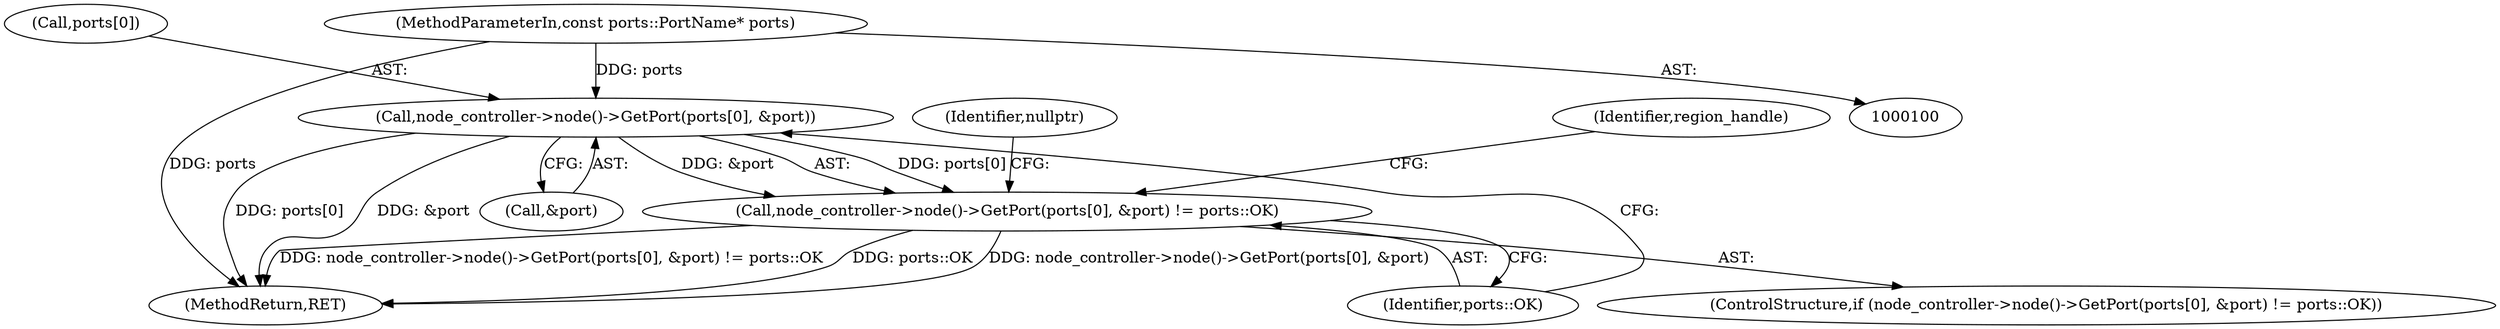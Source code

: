 digraph "0_Chrome_66e24a8793615bd9d5c238b1745b093090e1f72d@array" {
"1000166" [label="(Call,node_controller->node()->GetPort(ports[0], &port))"];
"1000103" [label="(MethodParameterIn,const ports::PortName* ports)"];
"1000165" [label="(Call,node_controller->node()->GetPort(ports[0], &port) != ports::OK)"];
"1000166" [label="(Call,node_controller->node()->GetPort(ports[0], &port))"];
"1000177" [label="(Identifier,region_handle)"];
"1000103" [label="(MethodParameterIn,const ports::PortName* ports)"];
"1000165" [label="(Call,node_controller->node()->GetPort(ports[0], &port) != ports::OK)"];
"1000164" [label="(ControlStructure,if (node_controller->node()->GetPort(ports[0], &port) != ports::OK))"];
"1000174" [label="(Identifier,nullptr)"];
"1000170" [label="(Call,&port)"];
"1000266" [label="(MethodReturn,RET)"];
"1000167" [label="(Call,ports[0])"];
"1000172" [label="(Identifier,ports::OK)"];
"1000166" -> "1000165"  [label="AST: "];
"1000166" -> "1000170"  [label="CFG: "];
"1000167" -> "1000166"  [label="AST: "];
"1000170" -> "1000166"  [label="AST: "];
"1000172" -> "1000166"  [label="CFG: "];
"1000166" -> "1000266"  [label="DDG: ports[0]"];
"1000166" -> "1000266"  [label="DDG: &port"];
"1000166" -> "1000165"  [label="DDG: ports[0]"];
"1000166" -> "1000165"  [label="DDG: &port"];
"1000103" -> "1000166"  [label="DDG: ports"];
"1000103" -> "1000100"  [label="AST: "];
"1000103" -> "1000266"  [label="DDG: ports"];
"1000165" -> "1000164"  [label="AST: "];
"1000165" -> "1000172"  [label="CFG: "];
"1000172" -> "1000165"  [label="AST: "];
"1000174" -> "1000165"  [label="CFG: "];
"1000177" -> "1000165"  [label="CFG: "];
"1000165" -> "1000266"  [label="DDG: ports::OK"];
"1000165" -> "1000266"  [label="DDG: node_controller->node()->GetPort(ports[0], &port)"];
"1000165" -> "1000266"  [label="DDG: node_controller->node()->GetPort(ports[0], &port) != ports::OK"];
}
